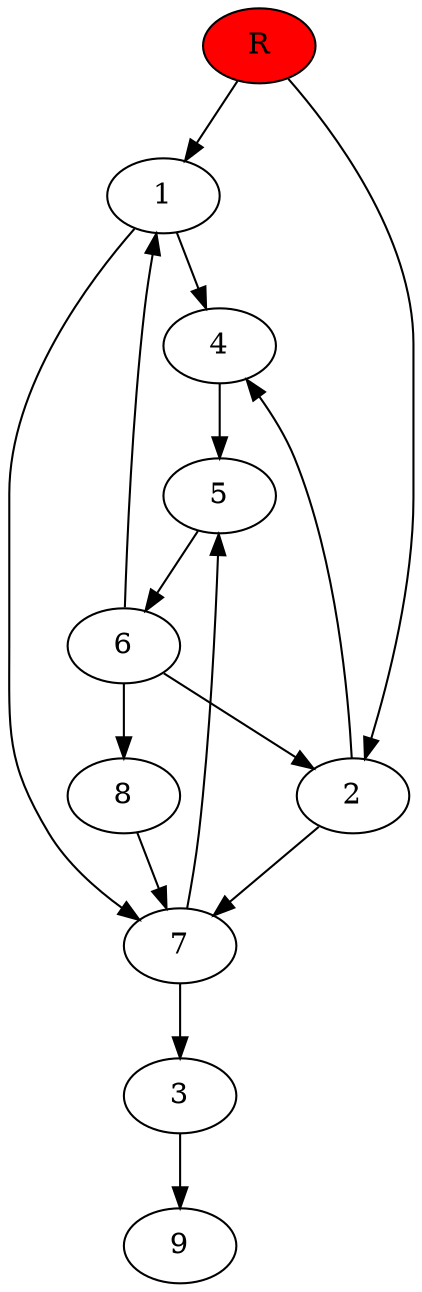 digraph prb26346 {
	1
	2
	3
	4
	5
	6
	7
	8
	R [fillcolor="#ff0000" style=filled]
	1 -> 4
	1 -> 7
	2 -> 4
	2 -> 7
	3 -> 9
	4 -> 5
	5 -> 6
	6 -> 1
	6 -> 2
	6 -> 8
	7 -> 3
	7 -> 5
	8 -> 7
	R -> 1
	R -> 2
}
